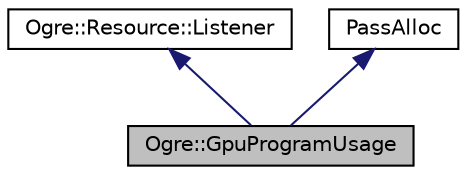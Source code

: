 digraph "Ogre::GpuProgramUsage"
{
  bgcolor="transparent";
  edge [fontname="Helvetica",fontsize="10",labelfontname="Helvetica",labelfontsize="10"];
  node [fontname="Helvetica",fontsize="10",shape=record];
  Node0 [label="Ogre::GpuProgramUsage",height=0.2,width=0.4,color="black", fillcolor="grey75", style="filled", fontcolor="black"];
  Node1 -> Node0 [dir="back",color="midnightblue",fontsize="10",style="solid",fontname="Helvetica"];
  Node1 [label="Ogre::Resource::Listener",height=0.2,width=0.4,color="black",URL="$class_ogre_1_1_resource_1_1_listener.html"];
  Node2 -> Node0 [dir="back",color="midnightblue",fontsize="10",style="solid",fontname="Helvetica"];
  Node2 [label="PassAlloc",height=0.2,width=0.4,color="black",URL="$class_ogre_1_1_allocated_object.html"];
}
